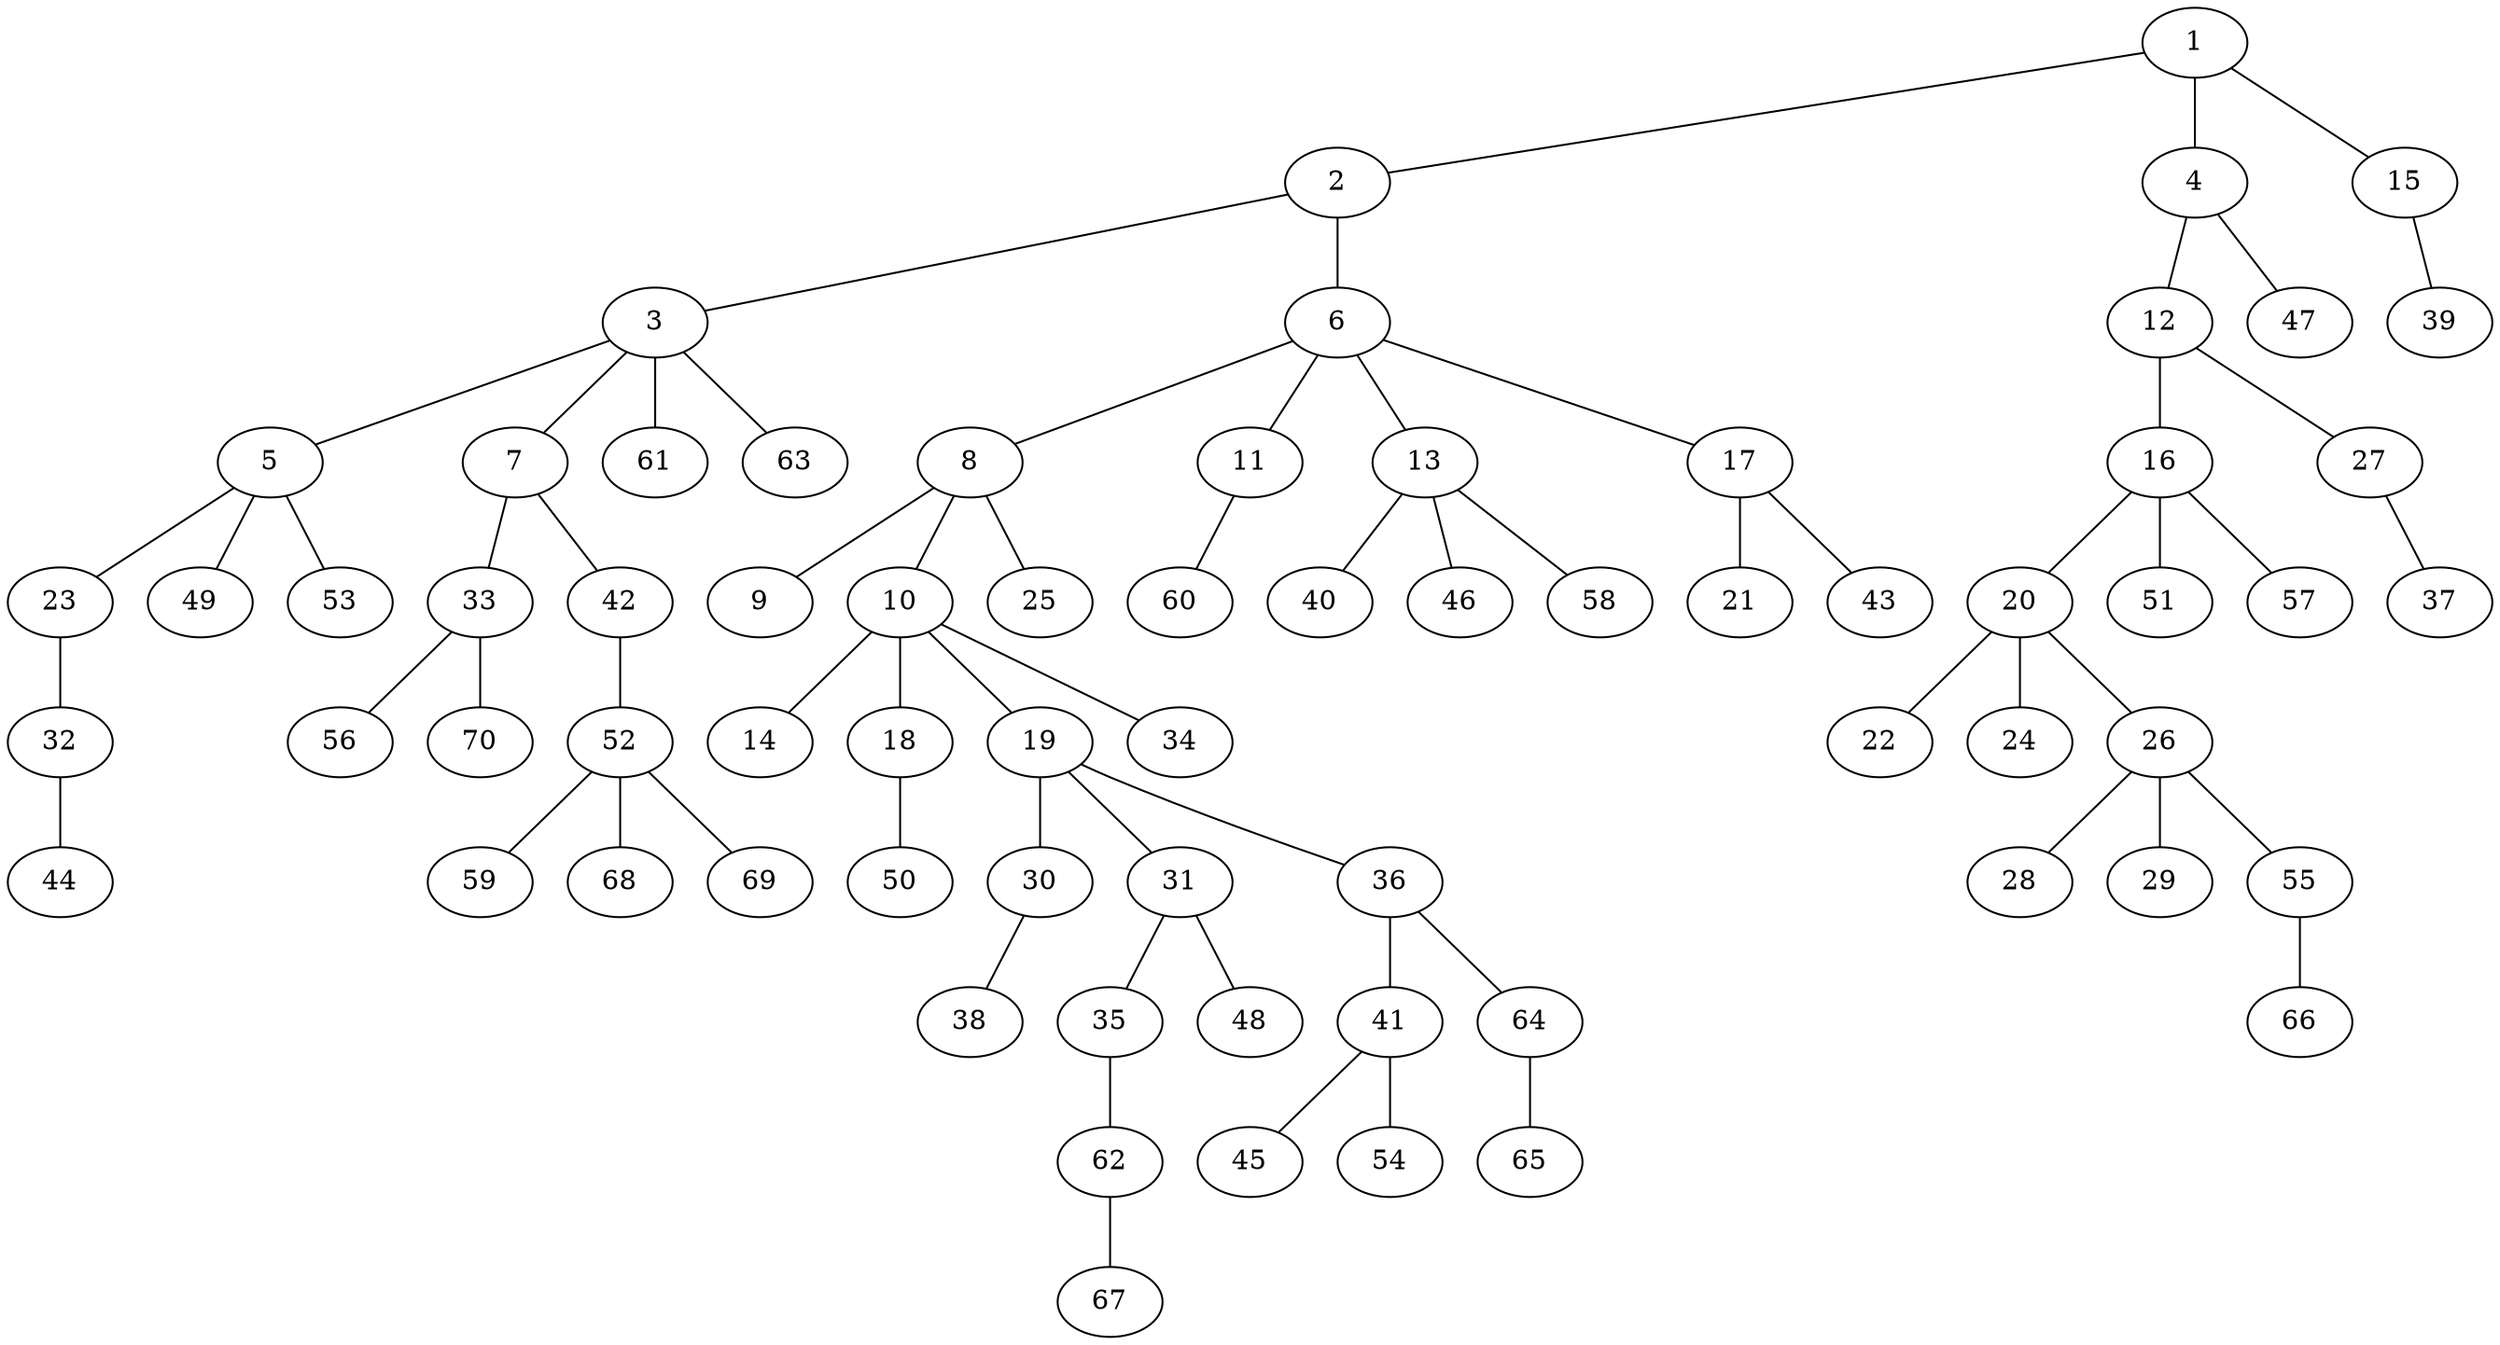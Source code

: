 graph graphname {1--2
1--4
1--15
2--3
2--6
3--5
3--7
3--61
3--63
4--12
4--47
5--23
5--49
5--53
6--8
6--11
6--13
6--17
7--33
7--42
8--9
8--10
8--25
10--14
10--18
10--19
10--34
11--60
12--16
12--27
13--40
13--46
13--58
15--39
16--20
16--51
16--57
17--21
17--43
18--50
19--30
19--31
19--36
20--22
20--24
20--26
23--32
26--28
26--29
26--55
27--37
30--38
31--35
31--48
32--44
33--56
33--70
35--62
36--41
36--64
41--45
41--54
42--52
52--59
52--68
52--69
55--66
62--67
64--65
}